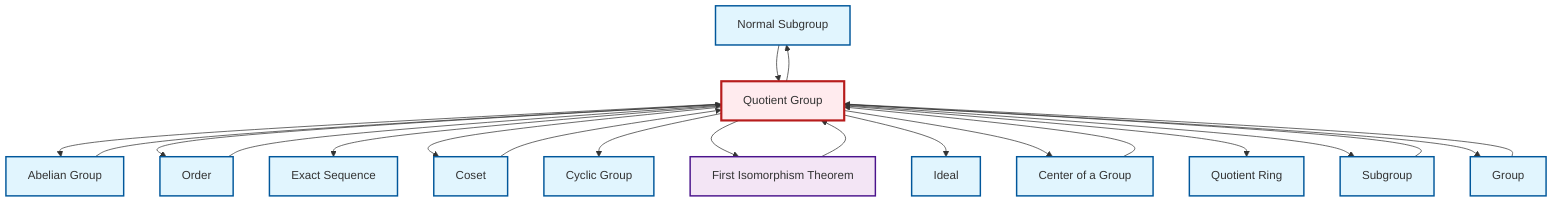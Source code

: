 graph TD
    classDef definition fill:#e1f5fe,stroke:#01579b,stroke-width:2px
    classDef theorem fill:#f3e5f5,stroke:#4a148c,stroke-width:2px
    classDef axiom fill:#fff3e0,stroke:#e65100,stroke-width:2px
    classDef example fill:#e8f5e9,stroke:#1b5e20,stroke-width:2px
    classDef current fill:#ffebee,stroke:#b71c1c,stroke-width:3px
    def-normal-subgroup["Normal Subgroup"]:::definition
    def-group["Group"]:::definition
    def-center-of-group["Center of a Group"]:::definition
    def-quotient-ring["Quotient Ring"]:::definition
    thm-first-isomorphism["First Isomorphism Theorem"]:::theorem
    def-ideal["Ideal"]:::definition
    def-exact-sequence["Exact Sequence"]:::definition
    def-subgroup["Subgroup"]:::definition
    def-abelian-group["Abelian Group"]:::definition
    def-coset["Coset"]:::definition
    def-quotient-group["Quotient Group"]:::definition
    def-order["Order"]:::definition
    def-cyclic-group["Cyclic Group"]:::definition
    def-subgroup --> def-quotient-group
    def-abelian-group --> def-quotient-group
    def-quotient-group --> def-normal-subgroup
    def-coset --> def-quotient-group
    thm-first-isomorphism --> def-quotient-group
    def-quotient-group --> def-abelian-group
    def-quotient-group --> def-order
    def-quotient-group --> def-exact-sequence
    def-quotient-group --> def-coset
    def-quotient-group --> def-cyclic-group
    def-order --> def-quotient-group
    def-quotient-group --> thm-first-isomorphism
    def-quotient-group --> def-ideal
    def-group --> def-quotient-group
    def-quotient-group --> def-center-of-group
    def-quotient-group --> def-quotient-ring
    def-normal-subgroup --> def-quotient-group
    def-quotient-group --> def-subgroup
    def-center-of-group --> def-quotient-group
    def-quotient-group --> def-group
    class def-quotient-group current